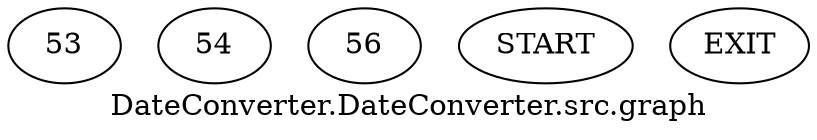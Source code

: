 /* --------------------------------------------------- */
/* Generated by Dr. Garbage Control Flow Graph Factory */
/* http://www.drgarbage.com                            */
/* Version: 4.5.0.201508311741                         */
/* Retrieved on: 2019-12-21 09:02:49.165               */
/* --------------------------------------------------- */
digraph "DateConverter.DateConverter.src.graph" {
 graph [label="DateConverter.DateConverter.src.graph"];
 3 [label="53" ]
 4 [label="54" ]
 5 [label="56" ]
 7 [label="START" ]
 8 [label="EXIT" ]
 7  3
 3  4
 3  5
 4  8
 5  8
}
